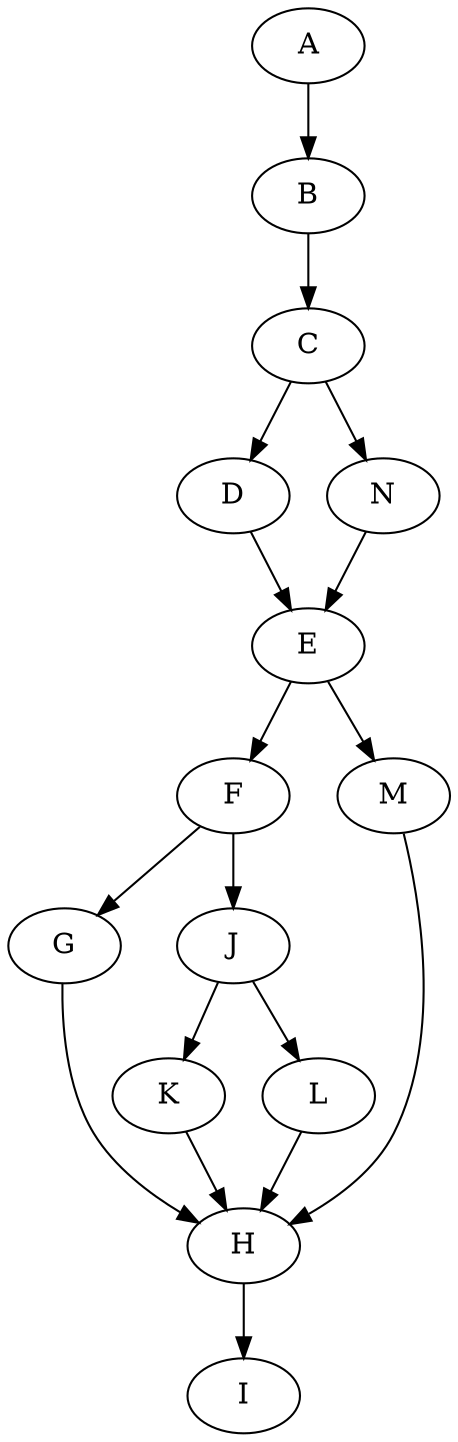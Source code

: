 digraph G_DD {
A [label="A"];
B [label="B"];
C [label="C"];
D [label="D"];
E [label="E"];
F [label="F"];
G [label="G"];
H [label="H"];
I [label="I"];
J [label="J"];
K [label="K"];
L [label="L"];
M [label="M"];
N [label="N"];
A -> B;B -> C;C -> D;D -> E;E -> F;F -> G;G -> H;H -> I;F -> J;J -> K;K -> H;J -> L;L -> H;E -> M;M -> H;C -> N;N -> E;}
